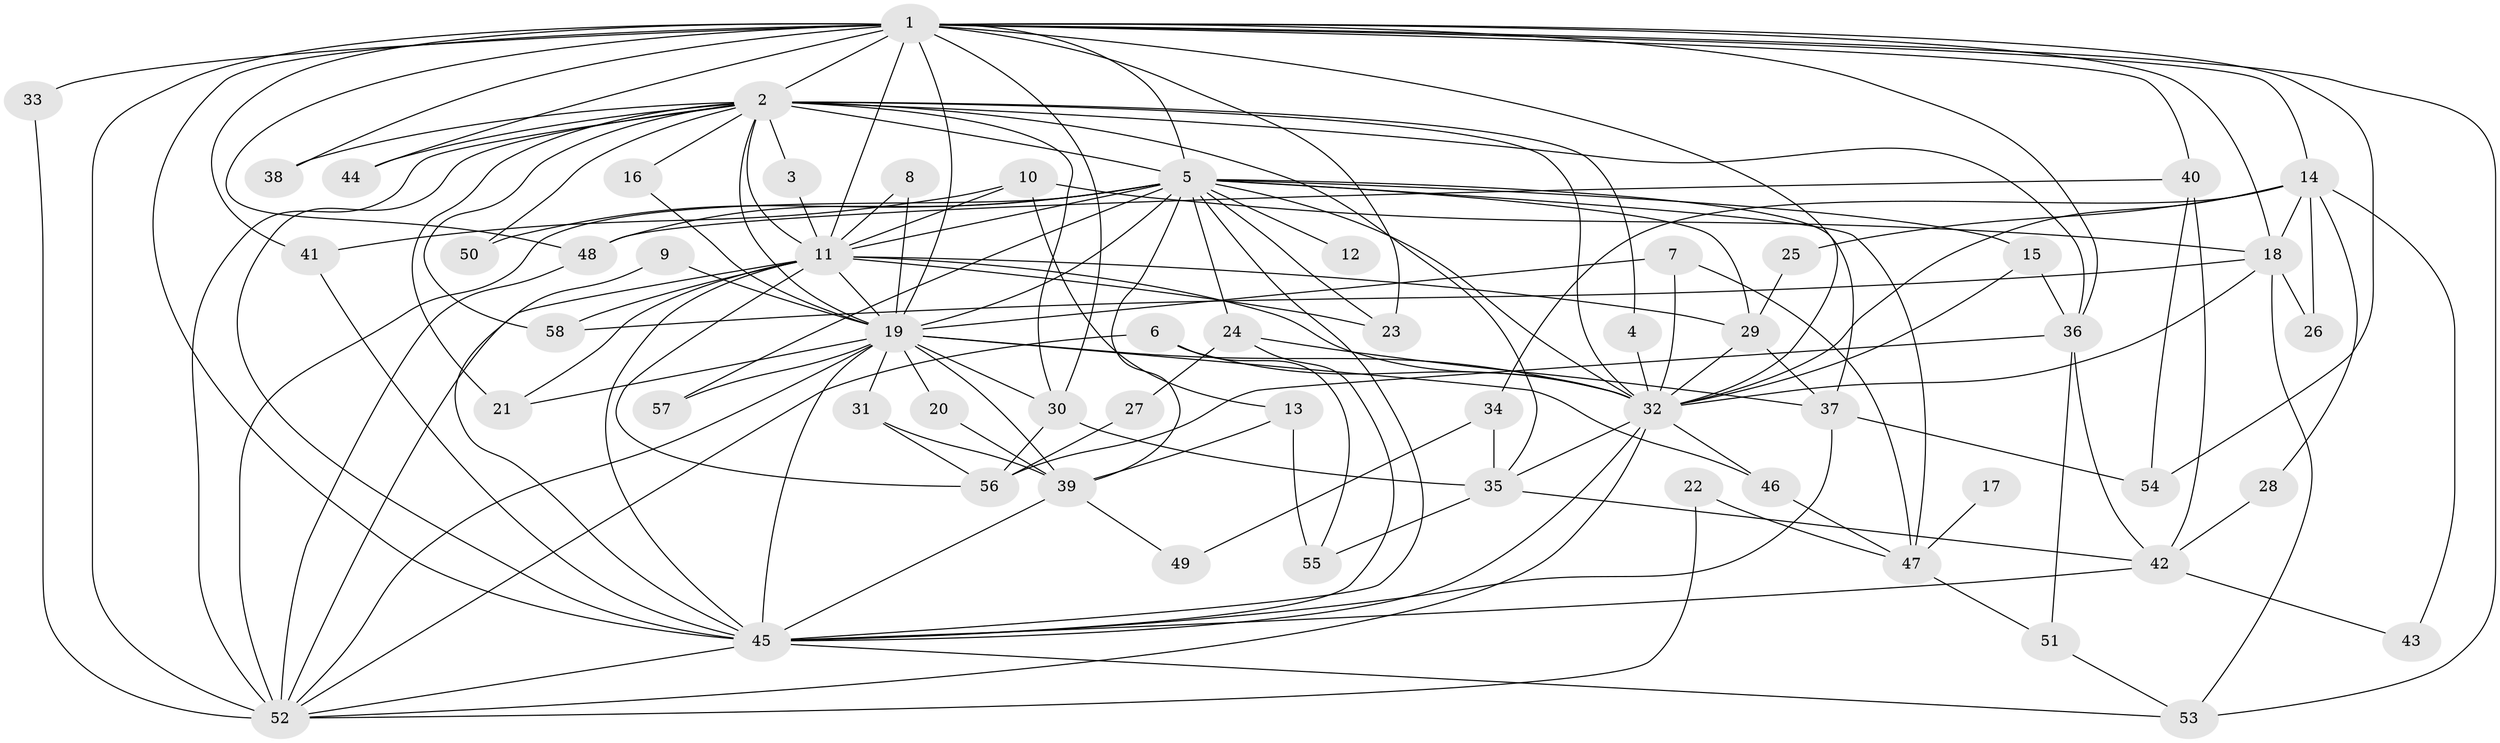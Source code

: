 // original degree distribution, {15: 0.021052631578947368, 22: 0.010526315789473684, 18: 0.010526315789473684, 19: 0.031578947368421054, 21: 0.010526315789473684, 24: 0.010526315789473684, 13: 0.010526315789473684, 5: 0.05263157894736842, 2: 0.5578947368421052, 3: 0.14736842105263157, 4: 0.06315789473684211, 7: 0.031578947368421054, 6: 0.031578947368421054, 9: 0.010526315789473684}
// Generated by graph-tools (version 1.1) at 2025/36/03/04/25 23:36:36]
// undirected, 58 vertices, 148 edges
graph export_dot {
  node [color=gray90,style=filled];
  1;
  2;
  3;
  4;
  5;
  6;
  7;
  8;
  9;
  10;
  11;
  12;
  13;
  14;
  15;
  16;
  17;
  18;
  19;
  20;
  21;
  22;
  23;
  24;
  25;
  26;
  27;
  28;
  29;
  30;
  31;
  32;
  33;
  34;
  35;
  36;
  37;
  38;
  39;
  40;
  41;
  42;
  43;
  44;
  45;
  46;
  47;
  48;
  49;
  50;
  51;
  52;
  53;
  54;
  55;
  56;
  57;
  58;
  1 -- 2 [weight=4.0];
  1 -- 5 [weight=3.0];
  1 -- 11 [weight=2.0];
  1 -- 14 [weight=1.0];
  1 -- 18 [weight=2.0];
  1 -- 19 [weight=2.0];
  1 -- 23 [weight=1.0];
  1 -- 30 [weight=1.0];
  1 -- 32 [weight=2.0];
  1 -- 33 [weight=1.0];
  1 -- 36 [weight=1.0];
  1 -- 38 [weight=1.0];
  1 -- 40 [weight=1.0];
  1 -- 41 [weight=2.0];
  1 -- 44 [weight=1.0];
  1 -- 45 [weight=2.0];
  1 -- 48 [weight=1.0];
  1 -- 52 [weight=2.0];
  1 -- 53 [weight=1.0];
  1 -- 54 [weight=1.0];
  2 -- 3 [weight=1.0];
  2 -- 4 [weight=1.0];
  2 -- 5 [weight=2.0];
  2 -- 11 [weight=2.0];
  2 -- 16 [weight=1.0];
  2 -- 19 [weight=2.0];
  2 -- 21 [weight=1.0];
  2 -- 30 [weight=1.0];
  2 -- 32 [weight=4.0];
  2 -- 35 [weight=1.0];
  2 -- 36 [weight=1.0];
  2 -- 38 [weight=1.0];
  2 -- 44 [weight=1.0];
  2 -- 45 [weight=2.0];
  2 -- 50 [weight=1.0];
  2 -- 52 [weight=3.0];
  2 -- 58 [weight=1.0];
  3 -- 11 [weight=1.0];
  4 -- 32 [weight=1.0];
  5 -- 11 [weight=2.0];
  5 -- 12 [weight=1.0];
  5 -- 15 [weight=2.0];
  5 -- 19 [weight=1.0];
  5 -- 23 [weight=1.0];
  5 -- 24 [weight=1.0];
  5 -- 29 [weight=1.0];
  5 -- 32 [weight=1.0];
  5 -- 37 [weight=1.0];
  5 -- 39 [weight=1.0];
  5 -- 45 [weight=1.0];
  5 -- 47 [weight=1.0];
  5 -- 48 [weight=1.0];
  5 -- 50 [weight=1.0];
  5 -- 52 [weight=1.0];
  5 -- 57 [weight=1.0];
  6 -- 32 [weight=1.0];
  6 -- 52 [weight=1.0];
  6 -- 55 [weight=1.0];
  7 -- 19 [weight=1.0];
  7 -- 32 [weight=1.0];
  7 -- 47 [weight=1.0];
  8 -- 11 [weight=1.0];
  8 -- 19 [weight=1.0];
  9 -- 19 [weight=1.0];
  9 -- 45 [weight=1.0];
  10 -- 11 [weight=1.0];
  10 -- 13 [weight=1.0];
  10 -- 18 [weight=1.0];
  10 -- 41 [weight=1.0];
  11 -- 19 [weight=1.0];
  11 -- 21 [weight=1.0];
  11 -- 23 [weight=1.0];
  11 -- 29 [weight=1.0];
  11 -- 32 [weight=1.0];
  11 -- 45 [weight=1.0];
  11 -- 52 [weight=1.0];
  11 -- 56 [weight=1.0];
  11 -- 58 [weight=1.0];
  13 -- 39 [weight=1.0];
  13 -- 55 [weight=1.0];
  14 -- 18 [weight=1.0];
  14 -- 25 [weight=1.0];
  14 -- 26 [weight=1.0];
  14 -- 28 [weight=1.0];
  14 -- 32 [weight=1.0];
  14 -- 34 [weight=1.0];
  14 -- 43 [weight=1.0];
  15 -- 32 [weight=1.0];
  15 -- 36 [weight=1.0];
  16 -- 19 [weight=1.0];
  17 -- 47 [weight=1.0];
  18 -- 26 [weight=1.0];
  18 -- 32 [weight=1.0];
  18 -- 53 [weight=1.0];
  18 -- 58 [weight=1.0];
  19 -- 20 [weight=1.0];
  19 -- 21 [weight=1.0];
  19 -- 30 [weight=1.0];
  19 -- 31 [weight=1.0];
  19 -- 32 [weight=1.0];
  19 -- 39 [weight=1.0];
  19 -- 45 [weight=2.0];
  19 -- 46 [weight=1.0];
  19 -- 52 [weight=1.0];
  19 -- 57 [weight=1.0];
  20 -- 39 [weight=1.0];
  22 -- 47 [weight=1.0];
  22 -- 52 [weight=1.0];
  24 -- 27 [weight=1.0];
  24 -- 37 [weight=1.0];
  24 -- 45 [weight=1.0];
  25 -- 29 [weight=1.0];
  27 -- 56 [weight=1.0];
  28 -- 42 [weight=1.0];
  29 -- 32 [weight=1.0];
  29 -- 37 [weight=1.0];
  30 -- 35 [weight=1.0];
  30 -- 56 [weight=1.0];
  31 -- 39 [weight=1.0];
  31 -- 56 [weight=1.0];
  32 -- 35 [weight=1.0];
  32 -- 45 [weight=2.0];
  32 -- 46 [weight=1.0];
  32 -- 52 [weight=2.0];
  33 -- 52 [weight=1.0];
  34 -- 35 [weight=1.0];
  34 -- 49 [weight=1.0];
  35 -- 42 [weight=1.0];
  35 -- 55 [weight=1.0];
  36 -- 42 [weight=1.0];
  36 -- 51 [weight=1.0];
  36 -- 56 [weight=1.0];
  37 -- 45 [weight=1.0];
  37 -- 54 [weight=1.0];
  39 -- 45 [weight=1.0];
  39 -- 49 [weight=1.0];
  40 -- 42 [weight=1.0];
  40 -- 48 [weight=1.0];
  40 -- 54 [weight=1.0];
  41 -- 45 [weight=2.0];
  42 -- 43 [weight=1.0];
  42 -- 45 [weight=1.0];
  45 -- 52 [weight=1.0];
  45 -- 53 [weight=1.0];
  46 -- 47 [weight=1.0];
  47 -- 51 [weight=1.0];
  48 -- 52 [weight=1.0];
  51 -- 53 [weight=1.0];
}
